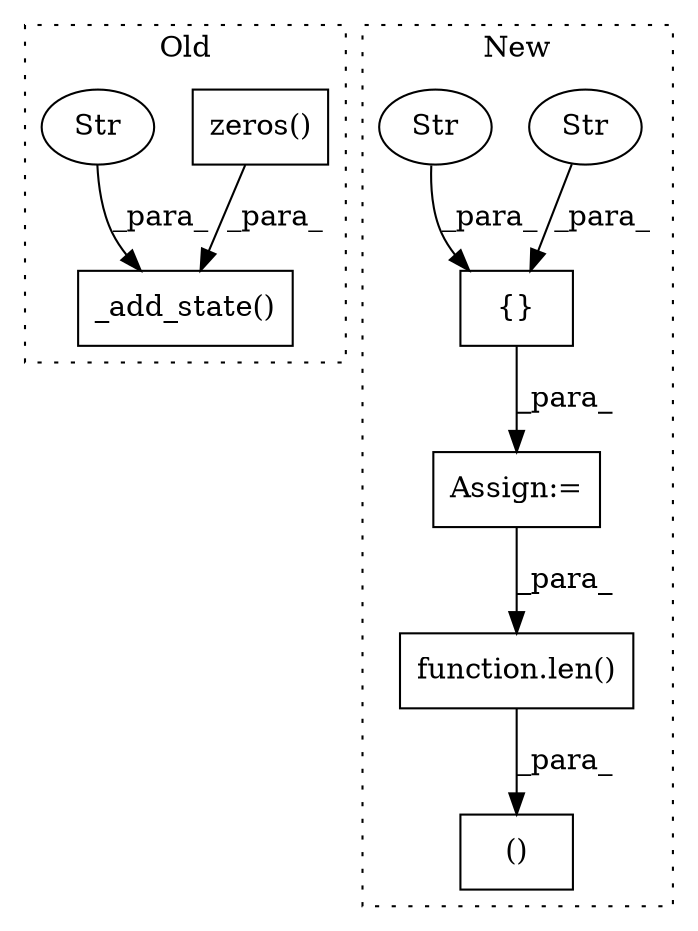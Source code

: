 digraph G {
subgraph cluster0 {
1 [label="zeros()" a="75" s="2589,2614" l="12,21" shape="box"];
6 [label="_add_state()" a="75" s="2527,2635" l="29,109" shape="box"];
7 [label="Str" a="66" s="2556" l="19" shape="ellipse"];
label = "Old";
style="dotted";
}
subgraph cluster1 {
2 [label="function.len()" a="75" s="3240,3255" l="4,1" shape="box"];
3 [label="()" a="54" s="3256" l="15" shape="box"];
4 [label="{}" a="59" s="3032,3153" l="14,0" shape="box"];
5 [label="Assign:=" a="68" s="3029" l="3" shape="box"];
8 [label="Str" a="66" s="3141" l="12" shape="ellipse"];
9 [label="Str" a="66" s="3079" l="22" shape="ellipse"];
label = "New";
style="dotted";
}
1 -> 6 [label="_para_"];
2 -> 3 [label="_para_"];
4 -> 5 [label="_para_"];
5 -> 2 [label="_para_"];
7 -> 6 [label="_para_"];
8 -> 4 [label="_para_"];
9 -> 4 [label="_para_"];
}